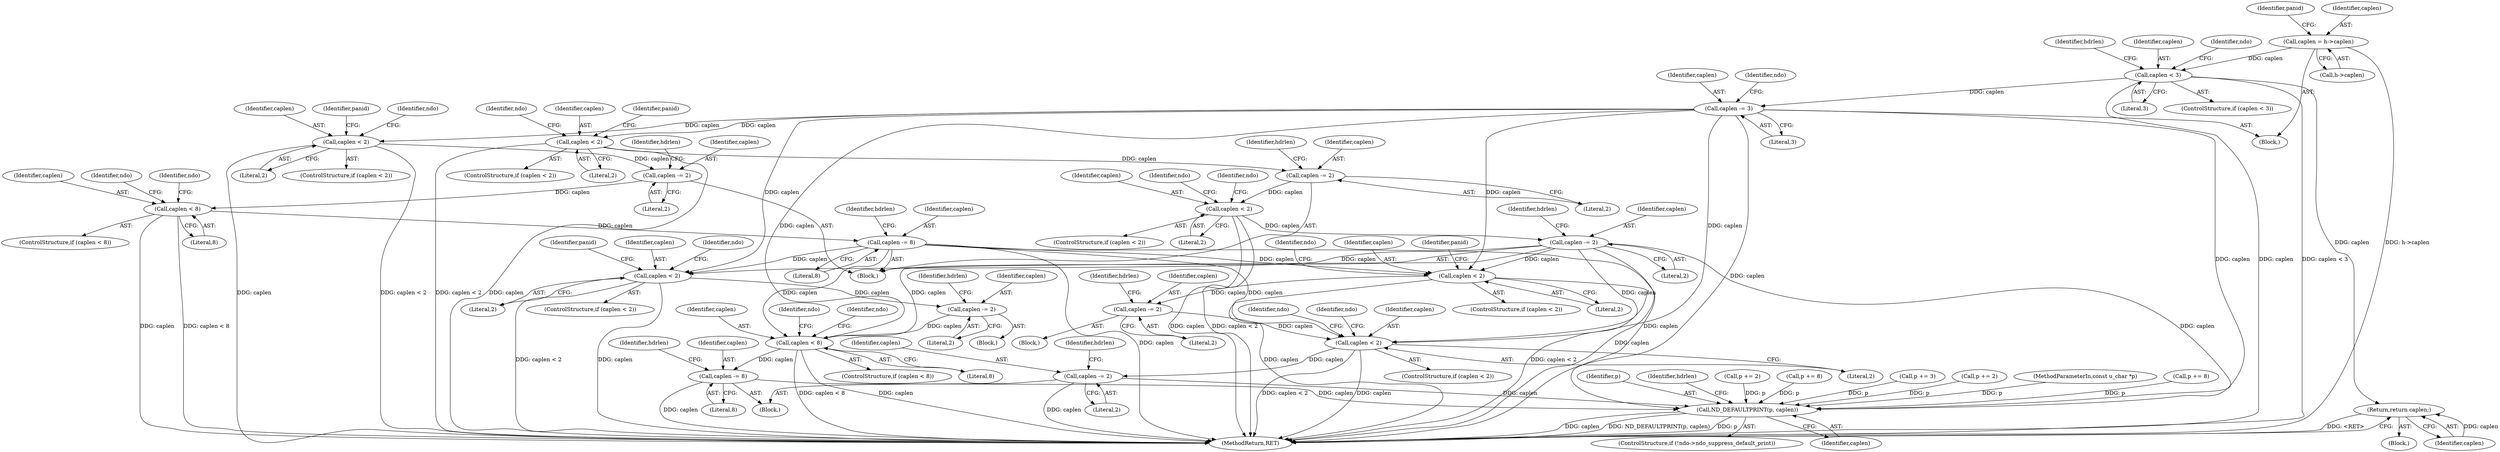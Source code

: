digraph "0_tcpdump_a7e5f58f402e6919ec444a57946bade7dfd6b184@pointer" {
"1000111" [label="(Call,caplen = h->caplen)"];
"1000124" [label="(Call,caplen < 3)"];
"1000132" [label="(Return,return caplen;)"];
"1000150" [label="(Call,caplen -= 3)"];
"1000210" [label="(Call,caplen < 2)"];
"1000227" [label="(Call,caplen -= 2)"];
"1000234" [label="(Call,caplen < 2)"];
"1000262" [label="(Call,caplen -= 2)"];
"1000372" [label="(Call,caplen < 2)"];
"1000389" [label="(Call,caplen -= 2)"];
"1000396" [label="(Call,caplen < 2)"];
"1000422" [label="(Call,caplen -= 2)"];
"1000500" [label="(Call,ND_DEFAULTPRINT(p, caplen))"];
"1000437" [label="(Call,caplen < 2)"];
"1000454" [label="(Call,caplen -= 2)"];
"1000461" [label="(Call,caplen < 8)"];
"1000488" [label="(Call,caplen -= 8)"];
"1000271" [label="(Call,caplen < 2)"];
"1000288" [label="(Call,caplen -= 2)"];
"1000295" [label="(Call,caplen < 8)"];
"1000324" [label="(Call,caplen -= 8)"];
"1000423" [label="(Identifier,caplen)"];
"1000135" [label="(Identifier,hdrlen)"];
"1000263" [label="(Identifier,caplen)"];
"1000150" [label="(Call,caplen -= 3)"];
"1000501" [label="(Identifier,p)"];
"1000461" [label="(Call,caplen < 8)"];
"1000422" [label="(Call,caplen -= 2)"];
"1000272" [label="(Identifier,caplen)"];
"1000371" [label="(ControlStructure,if (caplen < 2))"];
"1000393" [label="(Identifier,hdrlen)"];
"1000378" [label="(Identifier,ndo)"];
"1000448" [label="(Identifier,panid)"];
"1000266" [label="(Identifier,hdrlen)"];
"1000490" [label="(Literal,8)"];
"1000297" [label="(Literal,8)"];
"1000435" [label="(Block,)"];
"1000125" [label="(Identifier,caplen)"];
"1000229" [label="(Literal,2)"];
"1000437" [label="(Call,caplen < 2)"];
"1000292" [label="(Identifier,hdrlen)"];
"1000473" [label="(Identifier,ndo)"];
"1000439" [label="(Literal,2)"];
"1000391" [label="(Literal,2)"];
"1000396" [label="(Call,caplen < 2)"];
"1000390" [label="(Identifier,caplen)"];
"1000398" [label="(Literal,2)"];
"1000504" [label="(Identifier,hdrlen)"];
"1000282" [label="(Identifier,panid)"];
"1000419" [label="(Call,p += 2)"];
"1000426" [label="(Identifier,hdrlen)"];
"1000270" [label="(ControlStructure,if (caplen < 2))"];
"1000485" [label="(Call,p += 8)"];
"1000463" [label="(Literal,8)"];
"1000147" [label="(Call,p += 3)"];
"1000438" [label="(Identifier,caplen)"];
"1000212" [label="(Literal,2)"];
"1000436" [label="(ControlStructure,if (caplen < 2))"];
"1000495" [label="(ControlStructure,if (!ndo->ndo_suppress_default_print))"];
"1000228" [label="(Identifier,caplen)"];
"1000123" [label="(ControlStructure,if (caplen < 3))"];
"1000374" [label="(Literal,2)"];
"1000454" [label="(Call,caplen -= 2)"];
"1000373" [label="(Identifier,caplen)"];
"1000288" [label="(Call,caplen -= 2)"];
"1000127" [label="(Block,)"];
"1000132" [label="(Return,return caplen;)"];
"1000294" [label="(ControlStructure,if (caplen < 8))"];
"1000277" [label="(Identifier,ndo)"];
"1000328" [label="(Identifier,hdrlen)"];
"1000211" [label="(Identifier,caplen)"];
"1000236" [label="(Literal,2)"];
"1000456" [label="(Literal,2)"];
"1000290" [label="(Literal,2)"];
"1000307" [label="(Identifier,ndo)"];
"1000233" [label="(ControlStructure,if (caplen < 2))"];
"1000151" [label="(Identifier,caplen)"];
"1000126" [label="(Literal,3)"];
"1000259" [label="(Call,p += 2)"];
"1000488" [label="(Call,caplen -= 8)"];
"1000221" [label="(Identifier,panid)"];
"1000235" [label="(Identifier,caplen)"];
"1000231" [label="(Identifier,hdrlen)"];
"1000342" [label="(Block,)"];
"1000240" [label="(Identifier,ndo)"];
"1000324" [label="(Call,caplen -= 8)"];
"1000492" [label="(Identifier,hdrlen)"];
"1000295" [label="(Call,caplen < 8)"];
"1000370" [label="(Block,)"];
"1000111" [label="(Call,caplen = h->caplen)"];
"1000424" [label="(Literal,2)"];
"1000130" [label="(Identifier,ndo)"];
"1000395" [label="(ControlStructure,if (caplen < 2))"];
"1000109" [label="(Block,)"];
"1000209" [label="(ControlStructure,if (caplen < 2))"];
"1000296" [label="(Identifier,caplen)"];
"1000458" [label="(Identifier,hdrlen)"];
"1000264" [label="(Literal,2)"];
"1000443" [label="(Identifier,ndo)"];
"1000121" [label="(Identifier,panid)"];
"1000467" [label="(Identifier,ndo)"];
"1000112" [label="(Identifier,caplen)"];
"1000325" [label="(Identifier,caplen)"];
"1000460" [label="(ControlStructure,if (caplen < 8))"];
"1000234" [label="(Call,caplen < 2)"];
"1000124" [label="(Call,caplen < 3)"];
"1000246" [label="(Identifier,ndo)"];
"1000397" [label="(Identifier,caplen)"];
"1000273" [label="(Literal,2)"];
"1000326" [label="(Literal,8)"];
"1000175" [label="(Block,)"];
"1000155" [label="(Identifier,ndo)"];
"1000271" [label="(Call,caplen < 2)"];
"1000108" [label="(MethodParameterIn,const u_char *p)"];
"1000500" [label="(Call,ND_DEFAULTPRINT(p, caplen))"];
"1000216" [label="(Identifier,ndo)"];
"1000402" [label="(Identifier,ndo)"];
"1000383" [label="(Identifier,panid)"];
"1000489" [label="(Identifier,caplen)"];
"1000502" [label="(Identifier,caplen)"];
"1000262" [label="(Call,caplen -= 2)"];
"1000210" [label="(Call,caplen < 2)"];
"1000133" [label="(Identifier,caplen)"];
"1000389" [label="(Call,caplen -= 2)"];
"1000372" [label="(Call,caplen < 2)"];
"1000289" [label="(Identifier,caplen)"];
"1000113" [label="(Call,h->caplen)"];
"1000462" [label="(Identifier,caplen)"];
"1000301" [label="(Identifier,ndo)"];
"1000227" [label="(Call,caplen -= 2)"];
"1000408" [label="(Identifier,ndo)"];
"1000321" [label="(Call,p += 8)"];
"1000152" [label="(Literal,3)"];
"1000505" [label="(MethodReturn,RET)"];
"1000455" [label="(Identifier,caplen)"];
"1000111" -> "1000109"  [label="AST: "];
"1000111" -> "1000113"  [label="CFG: "];
"1000112" -> "1000111"  [label="AST: "];
"1000113" -> "1000111"  [label="AST: "];
"1000121" -> "1000111"  [label="CFG: "];
"1000111" -> "1000505"  [label="DDG: h->caplen"];
"1000111" -> "1000124"  [label="DDG: caplen"];
"1000124" -> "1000123"  [label="AST: "];
"1000124" -> "1000126"  [label="CFG: "];
"1000125" -> "1000124"  [label="AST: "];
"1000126" -> "1000124"  [label="AST: "];
"1000130" -> "1000124"  [label="CFG: "];
"1000135" -> "1000124"  [label="CFG: "];
"1000124" -> "1000505"  [label="DDG: caplen"];
"1000124" -> "1000505"  [label="DDG: caplen < 3"];
"1000124" -> "1000132"  [label="DDG: caplen"];
"1000124" -> "1000150"  [label="DDG: caplen"];
"1000132" -> "1000127"  [label="AST: "];
"1000132" -> "1000133"  [label="CFG: "];
"1000133" -> "1000132"  [label="AST: "];
"1000505" -> "1000132"  [label="CFG: "];
"1000132" -> "1000505"  [label="DDG: <RET>"];
"1000133" -> "1000132"  [label="DDG: caplen"];
"1000150" -> "1000109"  [label="AST: "];
"1000150" -> "1000152"  [label="CFG: "];
"1000151" -> "1000150"  [label="AST: "];
"1000152" -> "1000150"  [label="AST: "];
"1000155" -> "1000150"  [label="CFG: "];
"1000150" -> "1000505"  [label="DDG: caplen"];
"1000150" -> "1000210"  [label="DDG: caplen"];
"1000150" -> "1000271"  [label="DDG: caplen"];
"1000150" -> "1000372"  [label="DDG: caplen"];
"1000150" -> "1000396"  [label="DDG: caplen"];
"1000150" -> "1000437"  [label="DDG: caplen"];
"1000150" -> "1000461"  [label="DDG: caplen"];
"1000150" -> "1000500"  [label="DDG: caplen"];
"1000210" -> "1000209"  [label="AST: "];
"1000210" -> "1000212"  [label="CFG: "];
"1000211" -> "1000210"  [label="AST: "];
"1000212" -> "1000210"  [label="AST: "];
"1000216" -> "1000210"  [label="CFG: "];
"1000221" -> "1000210"  [label="CFG: "];
"1000210" -> "1000505"  [label="DDG: caplen < 2"];
"1000210" -> "1000505"  [label="DDG: caplen"];
"1000210" -> "1000227"  [label="DDG: caplen"];
"1000227" -> "1000175"  [label="AST: "];
"1000227" -> "1000229"  [label="CFG: "];
"1000228" -> "1000227"  [label="AST: "];
"1000229" -> "1000227"  [label="AST: "];
"1000231" -> "1000227"  [label="CFG: "];
"1000227" -> "1000234"  [label="DDG: caplen"];
"1000234" -> "1000233"  [label="AST: "];
"1000234" -> "1000236"  [label="CFG: "];
"1000235" -> "1000234"  [label="AST: "];
"1000236" -> "1000234"  [label="AST: "];
"1000240" -> "1000234"  [label="CFG: "];
"1000246" -> "1000234"  [label="CFG: "];
"1000234" -> "1000505"  [label="DDG: caplen"];
"1000234" -> "1000505"  [label="DDG: caplen < 2"];
"1000234" -> "1000262"  [label="DDG: caplen"];
"1000262" -> "1000175"  [label="AST: "];
"1000262" -> "1000264"  [label="CFG: "];
"1000263" -> "1000262"  [label="AST: "];
"1000264" -> "1000262"  [label="AST: "];
"1000266" -> "1000262"  [label="CFG: "];
"1000262" -> "1000505"  [label="DDG: caplen"];
"1000262" -> "1000372"  [label="DDG: caplen"];
"1000262" -> "1000396"  [label="DDG: caplen"];
"1000262" -> "1000437"  [label="DDG: caplen"];
"1000262" -> "1000461"  [label="DDG: caplen"];
"1000262" -> "1000500"  [label="DDG: caplen"];
"1000372" -> "1000371"  [label="AST: "];
"1000372" -> "1000374"  [label="CFG: "];
"1000373" -> "1000372"  [label="AST: "];
"1000374" -> "1000372"  [label="AST: "];
"1000378" -> "1000372"  [label="CFG: "];
"1000383" -> "1000372"  [label="CFG: "];
"1000372" -> "1000505"  [label="DDG: caplen"];
"1000372" -> "1000505"  [label="DDG: caplen < 2"];
"1000324" -> "1000372"  [label="DDG: caplen"];
"1000372" -> "1000389"  [label="DDG: caplen"];
"1000389" -> "1000370"  [label="AST: "];
"1000389" -> "1000391"  [label="CFG: "];
"1000390" -> "1000389"  [label="AST: "];
"1000391" -> "1000389"  [label="AST: "];
"1000393" -> "1000389"  [label="CFG: "];
"1000389" -> "1000396"  [label="DDG: caplen"];
"1000396" -> "1000395"  [label="AST: "];
"1000396" -> "1000398"  [label="CFG: "];
"1000397" -> "1000396"  [label="AST: "];
"1000398" -> "1000396"  [label="AST: "];
"1000402" -> "1000396"  [label="CFG: "];
"1000408" -> "1000396"  [label="CFG: "];
"1000396" -> "1000505"  [label="DDG: caplen < 2"];
"1000396" -> "1000505"  [label="DDG: caplen"];
"1000324" -> "1000396"  [label="DDG: caplen"];
"1000396" -> "1000422"  [label="DDG: caplen"];
"1000422" -> "1000342"  [label="AST: "];
"1000422" -> "1000424"  [label="CFG: "];
"1000423" -> "1000422"  [label="AST: "];
"1000424" -> "1000422"  [label="AST: "];
"1000426" -> "1000422"  [label="CFG: "];
"1000422" -> "1000505"  [label="DDG: caplen"];
"1000422" -> "1000500"  [label="DDG: caplen"];
"1000500" -> "1000495"  [label="AST: "];
"1000500" -> "1000502"  [label="CFG: "];
"1000501" -> "1000500"  [label="AST: "];
"1000502" -> "1000500"  [label="AST: "];
"1000504" -> "1000500"  [label="CFG: "];
"1000500" -> "1000505"  [label="DDG: caplen"];
"1000500" -> "1000505"  [label="DDG: ND_DEFAULTPRINT(p, caplen)"];
"1000500" -> "1000505"  [label="DDG: p"];
"1000419" -> "1000500"  [label="DDG: p"];
"1000147" -> "1000500"  [label="DDG: p"];
"1000321" -> "1000500"  [label="DDG: p"];
"1000259" -> "1000500"  [label="DDG: p"];
"1000485" -> "1000500"  [label="DDG: p"];
"1000108" -> "1000500"  [label="DDG: p"];
"1000324" -> "1000500"  [label="DDG: caplen"];
"1000488" -> "1000500"  [label="DDG: caplen"];
"1000437" -> "1000436"  [label="AST: "];
"1000437" -> "1000439"  [label="CFG: "];
"1000438" -> "1000437"  [label="AST: "];
"1000439" -> "1000437"  [label="AST: "];
"1000443" -> "1000437"  [label="CFG: "];
"1000448" -> "1000437"  [label="CFG: "];
"1000437" -> "1000505"  [label="DDG: caplen < 2"];
"1000437" -> "1000505"  [label="DDG: caplen"];
"1000324" -> "1000437"  [label="DDG: caplen"];
"1000437" -> "1000454"  [label="DDG: caplen"];
"1000454" -> "1000435"  [label="AST: "];
"1000454" -> "1000456"  [label="CFG: "];
"1000455" -> "1000454"  [label="AST: "];
"1000456" -> "1000454"  [label="AST: "];
"1000458" -> "1000454"  [label="CFG: "];
"1000454" -> "1000461"  [label="DDG: caplen"];
"1000461" -> "1000460"  [label="AST: "];
"1000461" -> "1000463"  [label="CFG: "];
"1000462" -> "1000461"  [label="AST: "];
"1000463" -> "1000461"  [label="AST: "];
"1000467" -> "1000461"  [label="CFG: "];
"1000473" -> "1000461"  [label="CFG: "];
"1000461" -> "1000505"  [label="DDG: caplen < 8"];
"1000461" -> "1000505"  [label="DDG: caplen"];
"1000324" -> "1000461"  [label="DDG: caplen"];
"1000461" -> "1000488"  [label="DDG: caplen"];
"1000488" -> "1000342"  [label="AST: "];
"1000488" -> "1000490"  [label="CFG: "];
"1000489" -> "1000488"  [label="AST: "];
"1000490" -> "1000488"  [label="AST: "];
"1000492" -> "1000488"  [label="CFG: "];
"1000488" -> "1000505"  [label="DDG: caplen"];
"1000271" -> "1000270"  [label="AST: "];
"1000271" -> "1000273"  [label="CFG: "];
"1000272" -> "1000271"  [label="AST: "];
"1000273" -> "1000271"  [label="AST: "];
"1000277" -> "1000271"  [label="CFG: "];
"1000282" -> "1000271"  [label="CFG: "];
"1000271" -> "1000505"  [label="DDG: caplen"];
"1000271" -> "1000505"  [label="DDG: caplen < 2"];
"1000271" -> "1000288"  [label="DDG: caplen"];
"1000288" -> "1000175"  [label="AST: "];
"1000288" -> "1000290"  [label="CFG: "];
"1000289" -> "1000288"  [label="AST: "];
"1000290" -> "1000288"  [label="AST: "];
"1000292" -> "1000288"  [label="CFG: "];
"1000288" -> "1000295"  [label="DDG: caplen"];
"1000295" -> "1000294"  [label="AST: "];
"1000295" -> "1000297"  [label="CFG: "];
"1000296" -> "1000295"  [label="AST: "];
"1000297" -> "1000295"  [label="AST: "];
"1000301" -> "1000295"  [label="CFG: "];
"1000307" -> "1000295"  [label="CFG: "];
"1000295" -> "1000505"  [label="DDG: caplen"];
"1000295" -> "1000505"  [label="DDG: caplen < 8"];
"1000295" -> "1000324"  [label="DDG: caplen"];
"1000324" -> "1000175"  [label="AST: "];
"1000324" -> "1000326"  [label="CFG: "];
"1000325" -> "1000324"  [label="AST: "];
"1000326" -> "1000324"  [label="AST: "];
"1000328" -> "1000324"  [label="CFG: "];
"1000324" -> "1000505"  [label="DDG: caplen"];
}
